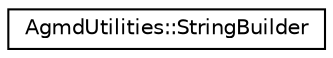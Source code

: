 digraph "Graphical Class Hierarchy"
{
  edge [fontname="Helvetica",fontsize="10",labelfontname="Helvetica",labelfontsize="10"];
  node [fontname="Helvetica",fontsize="10",shape=record];
  rankdir="LR";
  Node1 [label="AgmdUtilities::StringBuilder",height=0.2,width=0.4,color="black", fillcolor="white", style="filled",URL="$class_agmd_utilities_1_1_string_builder.html"];
}
